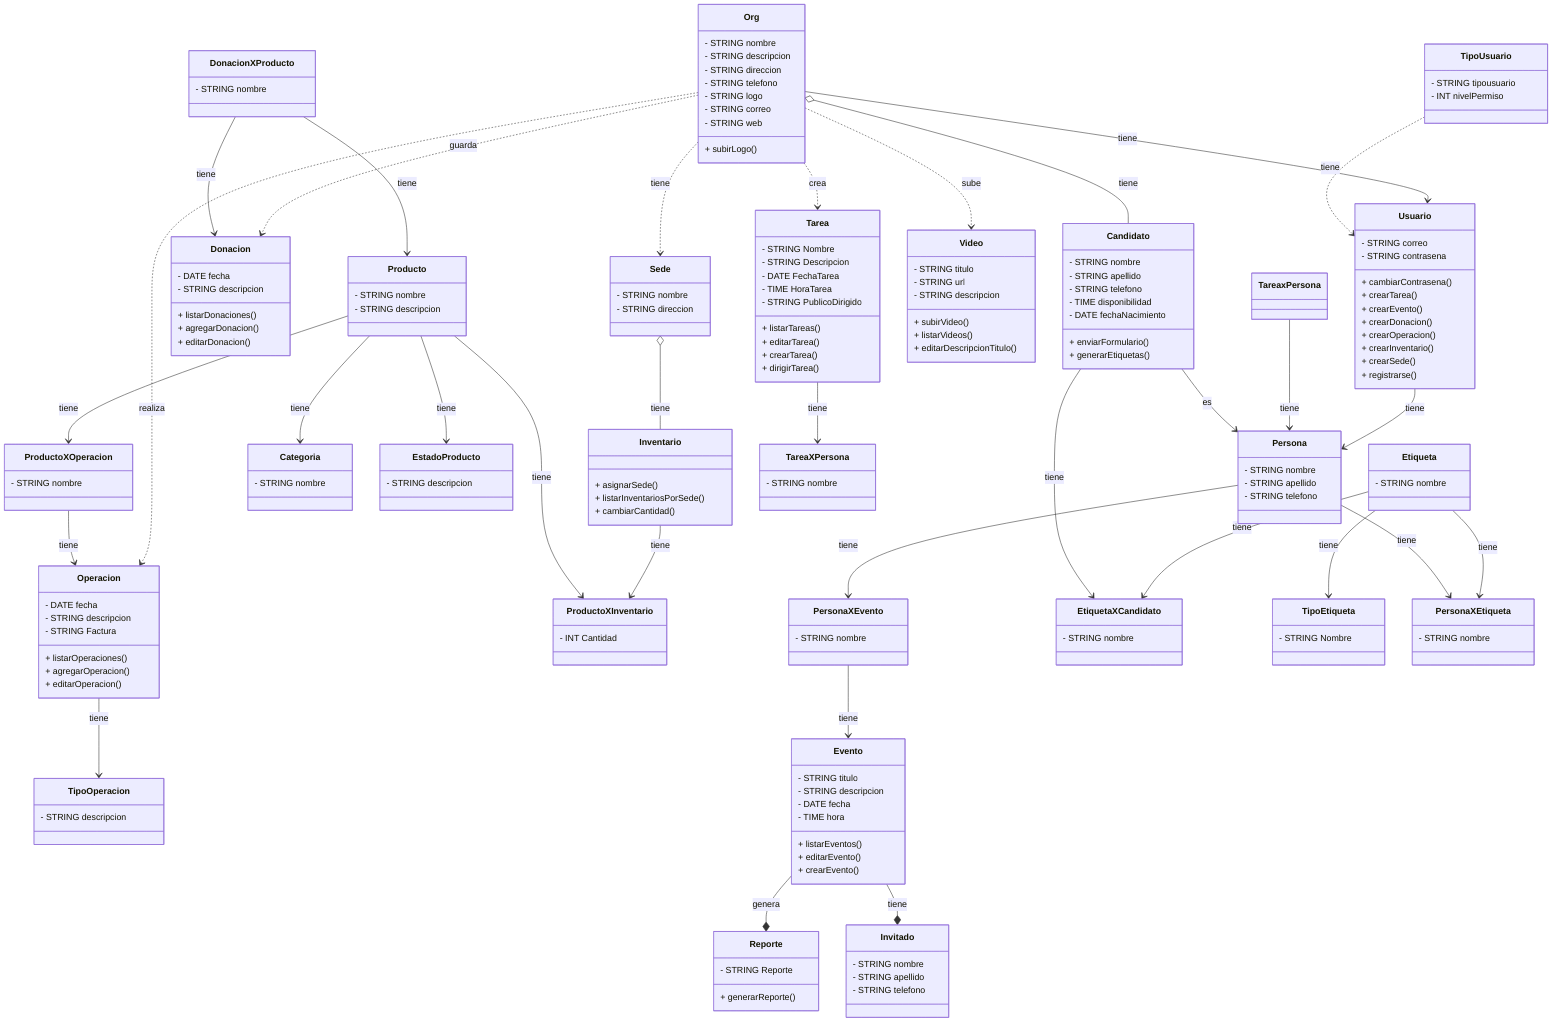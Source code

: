 classDiagram

Org --> Usuario : tiene
Org ..> Donacion : guarda
Org ..> Operacion : realiza
Org ..> Tarea : crea
Org ..> Sede : tiene
Org o-- Candidato : tiene
Org ..> Video : sube
TipoUsuario ..> Usuario : tiene
Usuario --> Persona : tiene
Sede o-- Inventario : tiene
Inventario --> ProductoXInventario : tiene
Producto --> ProductoXInventario : tiene
Producto --> Categoria : tiene
Producto --> EstadoProducto : tiene
Producto --> ProductoXOperacion : tiene
DonacionXProducto --> Producto : tiene
DonacionXProducto --> Donacion : tiene
TareaxPersona --> Persona : tiene
Persona --> PersonaXEvento : tiene
Etiqueta --> EtiquetaXCandidato : tiene
Etiqueta --> TipoEtiqueta : tiene
Etiqueta --> PersonaXEtiqueta : tiene
Operacion --> TipoOperacion : tiene
ProductoXOperacion --> Operacion : tiene
Evento --* Reporte : genera
PersonaXEvento --> Evento : tiene
Evento --* Invitado : tiene
Tarea --> TareaXPersona : tiene
Candidato --> EtiquetaXCandidato : tiene
Persona --> PersonaXEtiqueta : tiene
Candidato --> Persona : es

    class TipoUsuario {
        - STRING tipousuario
        - INT nivelPermiso
    }

    class Usuario {
        - STRING correo
        - STRING contrasena

        + cambiarContrasena()
        + crearTarea()
        + crearEvento()
        + crearDonacion()
        + crearOperacion()
        + crearInventario()
        + crearSede() 
	+ registrarse()  
    }

    class Org {
        - STRING nombre
        - STRING descripcion
        - STRING direccion
        - STRING telefono
        - STRING logo
        - STRING correo
        - STRING web

        + subirLogo()
    }

    class Candidato {
        - STRING nombre
        - STRING apellido
        - STRING telefono
        - TIME disponibilidad
        - DATE fechaNacimiento

        + enviarFormulario()
        + generarEtiquetas()
    }

    class Sede {
        - STRING nombre
        - STRING direccion
    }

    class Inventario{

	+ asignarSede()
        + listarInventariosPorSede()
        + cambiarCantidad()
    }

    class Producto {
        - STRING nombre
        - STRING descripcion
    }
    
    class ProductoXInventario{
    	- INT Cantidad
    	
    }

    class Categoria {
        - STRING nombre
    }

    class EstadoProducto {
        - STRING descripcion
    }

    class Donacion {
        - DATE fecha
        - STRING descripcion

        + listarDonaciones()
        + agregarDonacion()
        + editarDonacion()
    }

    class DonacionXProducto{
        - STRING nombre
    }


    class Operacion {
        - DATE fecha
        - STRING descripcion
        - STRING Factura

        + listarOperaciones()
        + agregarOperacion()
        + editarOperacion()
    }

    class TipoOperacion {
        - STRING descripcion
    }

    class ProductoXOperacion{
        - STRING nombre
    }

    class Video {
        - STRING titulo
        - STRING url
        - STRING descripcion

        + subirVideo()
        + listarVideos()
        + editarDescripcionTitulo()
    }

    class Evento {
        - STRING titulo
        - STRING descripcion
        - DATE fecha
        - TIME hora

        + listarEventos()
        + editarEvento()
        + crearEvento()
    }

    class Reporte {
        - STRING Reporte

	    + generarReporte()
    }


    class Tarea {
        - STRING Nombre
        - STRING Descripcion
        - DATE FechaTarea
        - TIME HoraTarea
        - STRING PublicoDirigido

        + listarTareas()
        + editarTarea()
        + crearTarea()
        + dirigirTarea()
    }

    class Persona {
        - STRING nombre
        - STRING apellido
        - STRING telefono
    }

    class Etiqueta {
        - STRING nombre
    }

    class TipoEtiqueta {
        - STRING Nombre
    }

    class Invitado {
        - STRING nombre
        - STRING apellido
        - STRING telefono
    }

    class TareaXPersona{
        - STRING nombre
    }

    class PersonaXEvento{
        - STRING nombre
    }
    
    class PersonaXEtiqueta{
        - STRING nombre
    }

    class EtiquetaXCandidato{
        - STRING nombre
    }